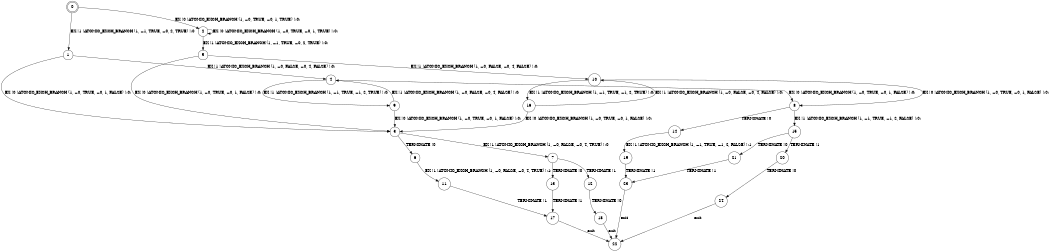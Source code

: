digraph BCG {
size = "7, 10.5";
center = TRUE;
node [shape = circle];
0 [peripheries = 2];
0 -> 1 [label = "EX !1 !ATOMIC_EXCH_BRANCH (1, +1, TRUE, +0, 2, TRUE) !:0:"];
0 -> 2 [label = "EX !0 !ATOMIC_EXCH_BRANCH (1, +0, TRUE, +0, 1, TRUE) !:0:"];
1 -> 3 [label = "EX !0 !ATOMIC_EXCH_BRANCH (1, +0, TRUE, +0, 1, FALSE) !:0:"];
1 -> 4 [label = "EX !1 !ATOMIC_EXCH_BRANCH (1, +0, FALSE, +0, 4, FALSE) !:0:"];
2 -> 5 [label = "EX !1 !ATOMIC_EXCH_BRANCH (1, +1, TRUE, +0, 2, TRUE) !:0:"];
2 -> 2 [label = "EX !0 !ATOMIC_EXCH_BRANCH (1, +0, TRUE, +0, 1, TRUE) !:0:"];
3 -> 6 [label = "TERMINATE !0"];
3 -> 7 [label = "EX !1 !ATOMIC_EXCH_BRANCH (1, +0, FALSE, +0, 4, TRUE) !:0:"];
4 -> 8 [label = "EX !0 !ATOMIC_EXCH_BRANCH (1, +0, TRUE, +0, 1, FALSE) !:0:"];
4 -> 9 [label = "EX !1 !ATOMIC_EXCH_BRANCH (1, +1, TRUE, +1, 2, TRUE) !:0:"];
5 -> 10 [label = "EX !1 !ATOMIC_EXCH_BRANCH (1, +0, FALSE, +0, 4, FALSE) !:0:"];
5 -> 3 [label = "EX !0 !ATOMIC_EXCH_BRANCH (1, +0, TRUE, +0, 1, FALSE) !:0:"];
6 -> 11 [label = "EX !1 !ATOMIC_EXCH_BRANCH (1, +0, FALSE, +0, 4, TRUE) !:1:"];
7 -> 12 [label = "TERMINATE !1"];
7 -> 13 [label = "TERMINATE !0"];
8 -> 14 [label = "TERMINATE !0"];
8 -> 15 [label = "EX !1 !ATOMIC_EXCH_BRANCH (1, +1, TRUE, +1, 2, FALSE) !:0:"];
9 -> 3 [label = "EX !0 !ATOMIC_EXCH_BRANCH (1, +0, TRUE, +0, 1, FALSE) !:0:"];
9 -> 4 [label = "EX !1 !ATOMIC_EXCH_BRANCH (1, +0, FALSE, +0, 4, FALSE) !:0:"];
10 -> 16 [label = "EX !1 !ATOMIC_EXCH_BRANCH (1, +1, TRUE, +1, 2, TRUE) !:0:"];
10 -> 8 [label = "EX !0 !ATOMIC_EXCH_BRANCH (1, +0, TRUE, +0, 1, FALSE) !:0:"];
11 -> 17 [label = "TERMINATE !1"];
12 -> 18 [label = "TERMINATE !0"];
13 -> 17 [label = "TERMINATE !1"];
14 -> 19 [label = "EX !1 !ATOMIC_EXCH_BRANCH (1, +1, TRUE, +1, 2, FALSE) !:1:"];
15 -> 20 [label = "TERMINATE !1"];
15 -> 21 [label = "TERMINATE !0"];
16 -> 10 [label = "EX !1 !ATOMIC_EXCH_BRANCH (1, +0, FALSE, +0, 4, FALSE) !:0:"];
16 -> 3 [label = "EX !0 !ATOMIC_EXCH_BRANCH (1, +0, TRUE, +0, 1, FALSE) !:0:"];
17 -> 22 [label = "exit"];
18 -> 22 [label = "exit"];
19 -> 23 [label = "TERMINATE !1"];
20 -> 24 [label = "TERMINATE !0"];
21 -> 23 [label = "TERMINATE !1"];
23 -> 22 [label = "exit"];
24 -> 22 [label = "exit"];
}
